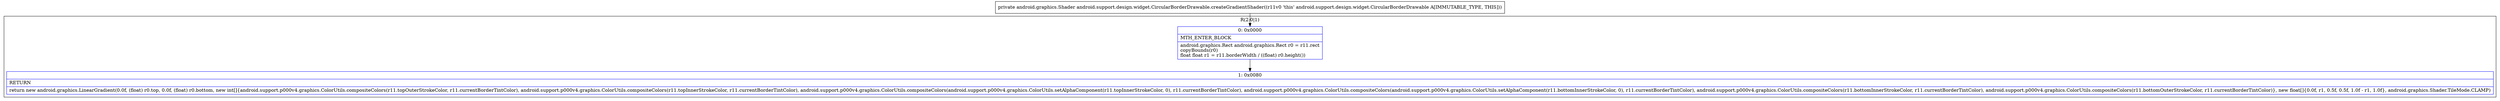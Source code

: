 digraph "CFG forandroid.support.design.widget.CircularBorderDrawable.createGradientShader()Landroid\/graphics\/Shader;" {
subgraph cluster_Region_1802194758 {
label = "R(2:0|1)";
node [shape=record,color=blue];
Node_0 [shape=record,label="{0\:\ 0x0000|MTH_ENTER_BLOCK\l|android.graphics.Rect android.graphics.Rect r0 = r11.rect\lcopyBounds(r0)\lfloat float r1 = r11.borderWidth \/ ((float) r0.height())\l}"];
Node_1 [shape=record,label="{1\:\ 0x0080|RETURN\l|return new android.graphics.LinearGradient(0.0f, (float) r0.top, 0.0f, (float) r0.bottom, new int[]\{android.support.p000v4.graphics.ColorUtils.compositeColors(r11.topOuterStrokeColor, r11.currentBorderTintColor), android.support.p000v4.graphics.ColorUtils.compositeColors(r11.topInnerStrokeColor, r11.currentBorderTintColor), android.support.p000v4.graphics.ColorUtils.compositeColors(android.support.p000v4.graphics.ColorUtils.setAlphaComponent(r11.topInnerStrokeColor, 0), r11.currentBorderTintColor), android.support.p000v4.graphics.ColorUtils.compositeColors(android.support.p000v4.graphics.ColorUtils.setAlphaComponent(r11.bottomInnerStrokeColor, 0), r11.currentBorderTintColor), android.support.p000v4.graphics.ColorUtils.compositeColors(r11.bottomInnerStrokeColor, r11.currentBorderTintColor), android.support.p000v4.graphics.ColorUtils.compositeColors(r11.bottomOuterStrokeColor, r11.currentBorderTintColor)\}, new float[]\{0.0f, r1, 0.5f, 0.5f, 1.0f \- r1, 1.0f\}, android.graphics.Shader.TileMode.CLAMP)\l}"];
}
MethodNode[shape=record,label="{private android.graphics.Shader android.support.design.widget.CircularBorderDrawable.createGradientShader((r11v0 'this' android.support.design.widget.CircularBorderDrawable A[IMMUTABLE_TYPE, THIS])) }"];
MethodNode -> Node_0;
Node_0 -> Node_1;
}


